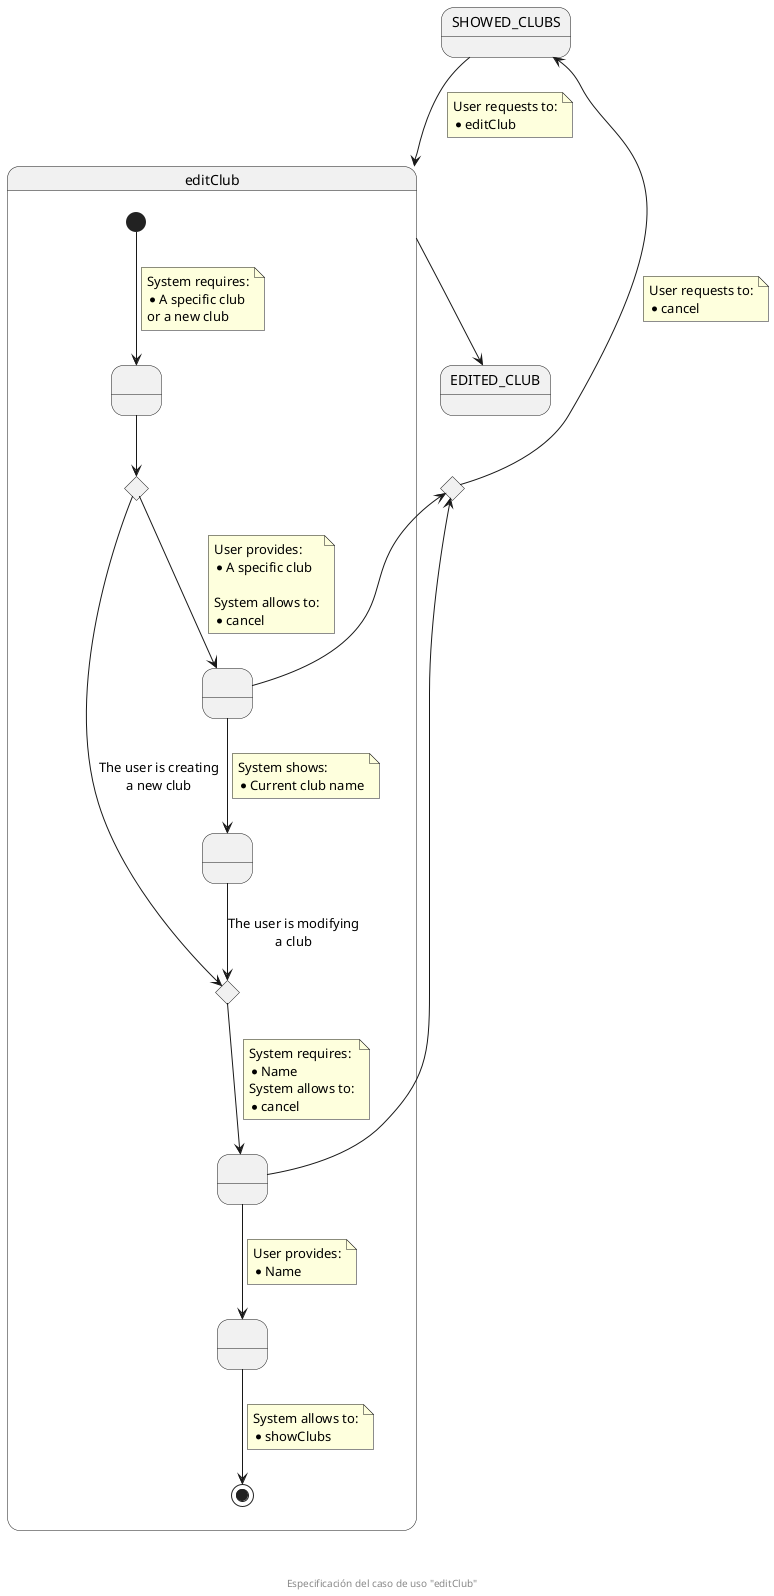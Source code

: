@startuml
state SHOWED_CLUBS
state enterCancelCHC <<choice>>
state editClub {
  state " " as pendingClub
  state createOrModifyCHC <<choice>>
  state " " as providedClub
  state " " as showedData
  state createOrModifyCHC2 <<choice>>
  state " " as pendingData
  state " " as providedData
  [*] --> pendingClub
  note on link
    System requires:
    * A specific club
    or a new club
  end note
  pendingClub --> createOrModifyCHC
  createOrModifyCHC --> providedClub
  note on link
    User provides:
    * A specific club

    System allows to:
    * cancel
  end note
 createOrModifyCHC --> createOrModifyCHC2 : The user is creating\na new club
  providedClub --> showedData
  note on link
    System shows:
    * Current club name
  end note
  showedData --> createOrModifyCHC2 : The user is modifying\na club
  createOrModifyCHC2 --> pendingData
  note on link
    System requires:
    * Name
    System allows to:
    * cancel
  end note
  pendingData -u-> enterCancelCHC
  pendingData --> providedData
  note on link
    User provides:
    * Name
  end note
  providedClub -u-> enterCancelCHC
  providedData --> [*]
  note on link
    System allows to:
    * showClubs
  end note
}
state EDITED_CLUB

SHOWED_CLUBS -d-> editClub
note on link
  User requests to:
  * editClub
end note

editClub -d-> EDITED_CLUB

enterCancelCHC -u-> SHOWED_CLUBS
note on link
  User requests to:
  * cancel
end note

footer \n\n\n Especificación del caso de uso "editClub"
@enduml
